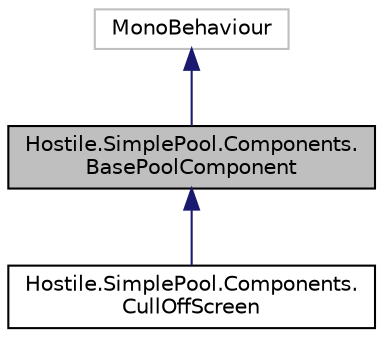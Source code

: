 digraph "Hostile.SimplePool.Components.BasePoolComponent"
{
  edge [fontname="Helvetica",fontsize="10",labelfontname="Helvetica",labelfontsize="10"];
  node [fontname="Helvetica",fontsize="10",shape=record];
  Node1 [label="Hostile.SimplePool.Components.\lBasePoolComponent",height=0.2,width=0.4,color="black", fillcolor="grey75", style="filled" fontcolor="black"];
  Node2 -> Node1 [dir="back",color="midnightblue",fontsize="10",style="solid"];
  Node2 [label="MonoBehaviour",height=0.2,width=0.4,color="grey75", fillcolor="white", style="filled"];
  Node1 -> Node3 [dir="back",color="midnightblue",fontsize="10",style="solid"];
  Node3 [label="Hostile.SimplePool.Components.\lCullOffScreen",height=0.2,width=0.4,color="black", fillcolor="white", style="filled",URL="$class_hostile_1_1_simple_pool_1_1_components_1_1_cull_off_screen.html",tooltip="A base pool component that despawns the attached object when it goes off screen. "];
}
